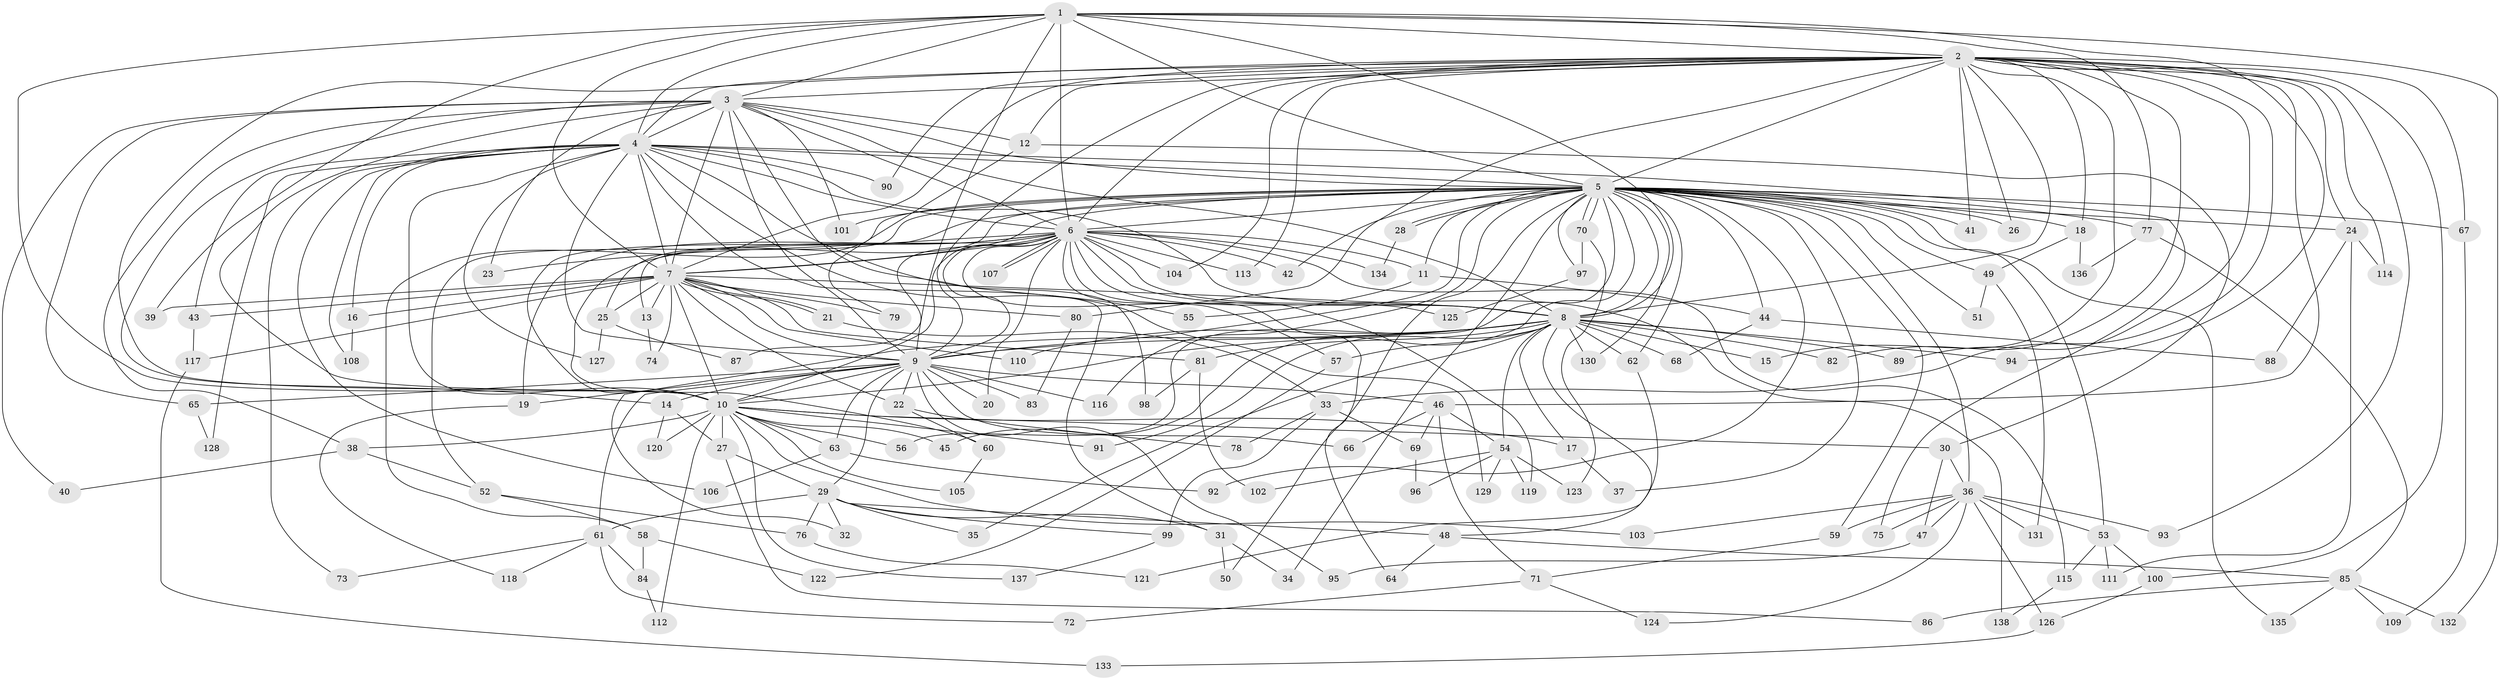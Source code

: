 // Generated by graph-tools (version 1.1) at 2025/34/03/09/25 02:34:43]
// undirected, 138 vertices, 301 edges
graph export_dot {
graph [start="1"]
  node [color=gray90,style=filled];
  1;
  2;
  3;
  4;
  5;
  6;
  7;
  8;
  9;
  10;
  11;
  12;
  13;
  14;
  15;
  16;
  17;
  18;
  19;
  20;
  21;
  22;
  23;
  24;
  25;
  26;
  27;
  28;
  29;
  30;
  31;
  32;
  33;
  34;
  35;
  36;
  37;
  38;
  39;
  40;
  41;
  42;
  43;
  44;
  45;
  46;
  47;
  48;
  49;
  50;
  51;
  52;
  53;
  54;
  55;
  56;
  57;
  58;
  59;
  60;
  61;
  62;
  63;
  64;
  65;
  66;
  67;
  68;
  69;
  70;
  71;
  72;
  73;
  74;
  75;
  76;
  77;
  78;
  79;
  80;
  81;
  82;
  83;
  84;
  85;
  86;
  87;
  88;
  89;
  90;
  91;
  92;
  93;
  94;
  95;
  96;
  97;
  98;
  99;
  100;
  101;
  102;
  103;
  104;
  105;
  106;
  107;
  108;
  109;
  110;
  111;
  112;
  113;
  114;
  115;
  116;
  117;
  118;
  119;
  120;
  121;
  122;
  123;
  124;
  125;
  126;
  127;
  128;
  129;
  130;
  131;
  132;
  133;
  134;
  135;
  136;
  137;
  138;
  1 -- 2;
  1 -- 3;
  1 -- 4;
  1 -- 5;
  1 -- 6;
  1 -- 7;
  1 -- 8;
  1 -- 9;
  1 -- 10;
  1 -- 39;
  1 -- 77;
  1 -- 94;
  1 -- 132;
  2 -- 3;
  2 -- 4;
  2 -- 5;
  2 -- 6;
  2 -- 7;
  2 -- 8;
  2 -- 9;
  2 -- 10;
  2 -- 12;
  2 -- 15;
  2 -- 18;
  2 -- 24;
  2 -- 26;
  2 -- 33;
  2 -- 41;
  2 -- 46;
  2 -- 67;
  2 -- 80;
  2 -- 82;
  2 -- 89;
  2 -- 90;
  2 -- 93;
  2 -- 100;
  2 -- 104;
  2 -- 113;
  2 -- 114;
  3 -- 4;
  3 -- 5;
  3 -- 6;
  3 -- 7;
  3 -- 8;
  3 -- 9;
  3 -- 10;
  3 -- 12;
  3 -- 14;
  3 -- 23;
  3 -- 38;
  3 -- 40;
  3 -- 65;
  3 -- 98;
  3 -- 101;
  4 -- 5;
  4 -- 6;
  4 -- 7;
  4 -- 8;
  4 -- 9;
  4 -- 10;
  4 -- 16;
  4 -- 31;
  4 -- 43;
  4 -- 55;
  4 -- 73;
  4 -- 75;
  4 -- 90;
  4 -- 106;
  4 -- 108;
  4 -- 127;
  4 -- 128;
  4 -- 129;
  5 -- 6;
  5 -- 7;
  5 -- 8;
  5 -- 9;
  5 -- 10;
  5 -- 11;
  5 -- 18;
  5 -- 24;
  5 -- 25;
  5 -- 26;
  5 -- 28;
  5 -- 28;
  5 -- 34;
  5 -- 36;
  5 -- 37;
  5 -- 41;
  5 -- 42;
  5 -- 44;
  5 -- 45;
  5 -- 49;
  5 -- 50;
  5 -- 51;
  5 -- 52;
  5 -- 53;
  5 -- 56;
  5 -- 58;
  5 -- 59;
  5 -- 62;
  5 -- 67;
  5 -- 70;
  5 -- 70;
  5 -- 77;
  5 -- 92;
  5 -- 97;
  5 -- 101;
  5 -- 116;
  5 -- 130;
  5 -- 135;
  6 -- 7;
  6 -- 8;
  6 -- 9;
  6 -- 10;
  6 -- 11;
  6 -- 13;
  6 -- 19;
  6 -- 20;
  6 -- 23;
  6 -- 42;
  6 -- 57;
  6 -- 60;
  6 -- 64;
  6 -- 87;
  6 -- 104;
  6 -- 107;
  6 -- 107;
  6 -- 113;
  6 -- 115;
  6 -- 119;
  6 -- 125;
  6 -- 134;
  6 -- 138;
  7 -- 8;
  7 -- 9;
  7 -- 10;
  7 -- 13;
  7 -- 16;
  7 -- 21;
  7 -- 21;
  7 -- 22;
  7 -- 25;
  7 -- 39;
  7 -- 43;
  7 -- 74;
  7 -- 79;
  7 -- 80;
  7 -- 81;
  7 -- 110;
  7 -- 117;
  8 -- 9;
  8 -- 10;
  8 -- 15;
  8 -- 17;
  8 -- 32;
  8 -- 35;
  8 -- 48;
  8 -- 54;
  8 -- 57;
  8 -- 62;
  8 -- 68;
  8 -- 81;
  8 -- 82;
  8 -- 89;
  8 -- 91;
  8 -- 94;
  8 -- 110;
  8 -- 130;
  9 -- 10;
  9 -- 14;
  9 -- 19;
  9 -- 20;
  9 -- 22;
  9 -- 29;
  9 -- 46;
  9 -- 61;
  9 -- 63;
  9 -- 65;
  9 -- 66;
  9 -- 83;
  9 -- 95;
  9 -- 116;
  10 -- 17;
  10 -- 27;
  10 -- 30;
  10 -- 38;
  10 -- 45;
  10 -- 56;
  10 -- 63;
  10 -- 91;
  10 -- 103;
  10 -- 105;
  10 -- 112;
  10 -- 120;
  10 -- 137;
  11 -- 44;
  11 -- 55;
  12 -- 30;
  12 -- 79;
  13 -- 74;
  14 -- 27;
  14 -- 120;
  16 -- 108;
  17 -- 37;
  18 -- 49;
  18 -- 136;
  19 -- 118;
  21 -- 33;
  22 -- 60;
  22 -- 78;
  24 -- 88;
  24 -- 111;
  24 -- 114;
  25 -- 87;
  25 -- 127;
  27 -- 29;
  27 -- 86;
  28 -- 134;
  29 -- 31;
  29 -- 32;
  29 -- 35;
  29 -- 48;
  29 -- 61;
  29 -- 76;
  29 -- 99;
  30 -- 36;
  30 -- 47;
  31 -- 34;
  31 -- 50;
  33 -- 69;
  33 -- 78;
  33 -- 99;
  36 -- 47;
  36 -- 53;
  36 -- 59;
  36 -- 75;
  36 -- 93;
  36 -- 103;
  36 -- 124;
  36 -- 126;
  36 -- 131;
  38 -- 40;
  38 -- 52;
  43 -- 117;
  44 -- 68;
  44 -- 88;
  46 -- 54;
  46 -- 66;
  46 -- 69;
  46 -- 71;
  47 -- 95;
  48 -- 64;
  48 -- 85;
  49 -- 51;
  49 -- 131;
  52 -- 58;
  52 -- 76;
  53 -- 100;
  53 -- 111;
  53 -- 115;
  54 -- 96;
  54 -- 102;
  54 -- 119;
  54 -- 123;
  54 -- 129;
  57 -- 122;
  58 -- 84;
  58 -- 122;
  59 -- 71;
  60 -- 105;
  61 -- 72;
  61 -- 73;
  61 -- 84;
  61 -- 118;
  62 -- 121;
  63 -- 92;
  63 -- 106;
  65 -- 128;
  67 -- 109;
  69 -- 96;
  70 -- 97;
  70 -- 123;
  71 -- 72;
  71 -- 124;
  76 -- 121;
  77 -- 85;
  77 -- 136;
  80 -- 83;
  81 -- 98;
  81 -- 102;
  84 -- 112;
  85 -- 86;
  85 -- 109;
  85 -- 132;
  85 -- 135;
  97 -- 125;
  99 -- 137;
  100 -- 126;
  115 -- 138;
  117 -- 133;
  126 -- 133;
}
